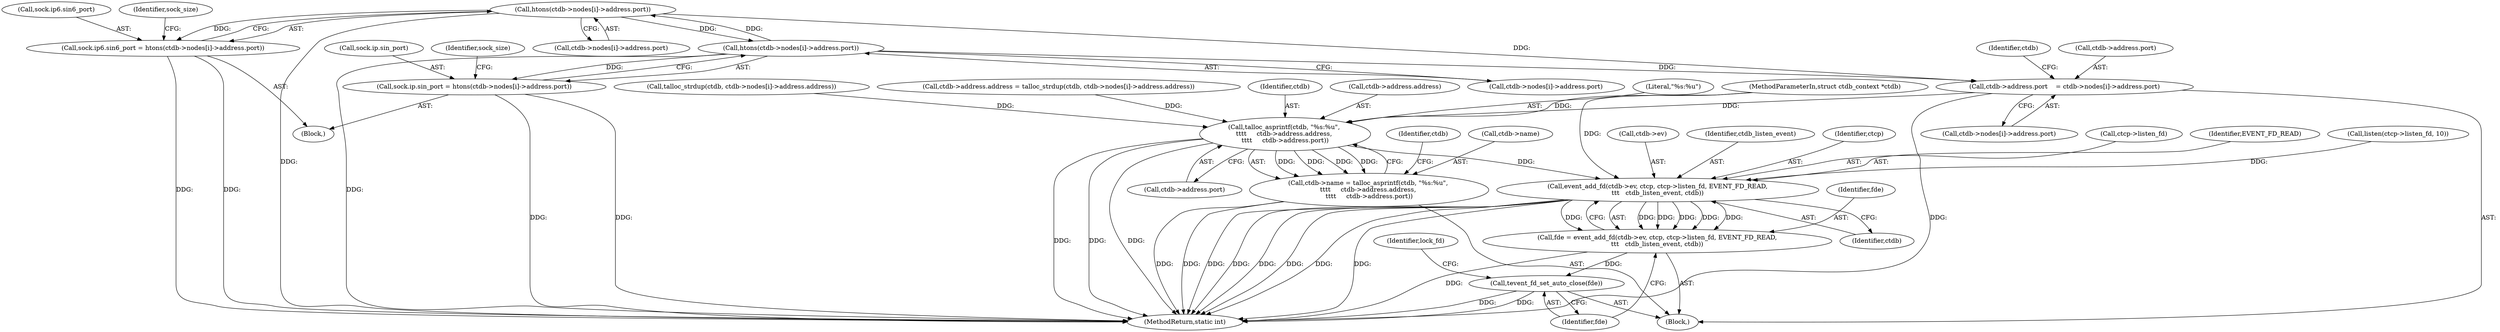 digraph "0_samba_b9b9f6738fba5c32e87cb9c36b358355b444fb9b@array" {
"1000280" [label="(Call,htons(ctdb->nodes[i]->address.port))"];
"1000256" [label="(Call,htons(ctdb->nodes[i]->address.port))"];
"1000280" [label="(Call,htons(ctdb->nodes[i]->address.port))"];
"1000250" [label="(Call,sock.ip.sin_port = htons(ctdb->nodes[i]->address.port))"];
"1000274" [label="(Call,sock.ip6.sin6_port = htons(ctdb->nodes[i]->address.port))"];
"1000395" [label="(Call,ctdb->address.port    = ctdb->nodes[i]->address.port)"];
"1000414" [label="(Call,talloc_asprintf(ctdb, \"%s:%u\", \n\t\t\t\t     ctdb->address.address, \n\t\t\t\t     ctdb->address.port))"];
"1000410" [label="(Call,ctdb->name = talloc_asprintf(ctdb, \"%s:%u\", \n\t\t\t\t     ctdb->address.address, \n\t\t\t\t     ctdb->address.port))"];
"1000470" [label="(Call,event_add_fd(ctdb->ev, ctcp, ctcp->listen_fd, EVENT_FD_READ,\n\t\t\t   ctdb_listen_event, ctdb))"];
"1000468" [label="(Call,fde = event_add_fd(ctdb->ev, ctcp, ctcp->listen_fd, EVENT_FD_READ,\n\t\t\t   ctdb_listen_event, ctdb))"];
"1000481" [label="(Call,tevent_fd_set_auto_close(fde))"];
"1000281" [label="(Call,ctdb->nodes[i]->address.port)"];
"1000103" [label="(MethodParameterIn,struct ctdb_context *ctdb)"];
"1000280" [label="(Call,htons(ctdb->nodes[i]->address.port))"];
"1000250" [label="(Call,sock.ip.sin_port = htons(ctdb->nodes[i]->address.port))"];
"1000267" [label="(Identifier,sock_size)"];
"1000429" [label="(Identifier,ctdb)"];
"1000248" [label="(Block,)"];
"1000484" [label="(Identifier,lock_fd)"];
"1000104" [label="(Block,)"];
"1000470" [label="(Call,event_add_fd(ctdb->ev, ctcp, ctcp->listen_fd, EVENT_FD_READ,\n\t\t\t   ctdb_listen_event, ctdb))"];
"1000471" [label="(Call,ctdb->ev)"];
"1000411" [label="(Call,ctdb->name)"];
"1000410" [label="(Call,ctdb->name = talloc_asprintf(ctdb, \"%s:%u\", \n\t\t\t\t     ctdb->address.address, \n\t\t\t\t     ctdb->address.port))"];
"1000412" [label="(Identifier,ctdb)"];
"1000479" [label="(Identifier,ctdb_listen_event)"];
"1000414" [label="(Call,talloc_asprintf(ctdb, \"%s:%u\", \n\t\t\t\t     ctdb->address.address, \n\t\t\t\t     ctdb->address.port))"];
"1000474" [label="(Identifier,ctcp)"];
"1000468" [label="(Call,fde = event_add_fd(ctdb->ev, ctcp, ctcp->listen_fd, EVENT_FD_READ,\n\t\t\t   ctdb_listen_event, ctdb))"];
"1000415" [label="(Identifier,ctdb)"];
"1000417" [label="(Call,ctdb->address.address)"];
"1000257" [label="(Call,ctdb->nodes[i]->address.port)"];
"1000396" [label="(Call,ctdb->address.port)"];
"1000401" [label="(Call,ctdb->nodes[i]->address.port)"];
"1000416" [label="(Literal,\"%s:%u\")"];
"1000481" [label="(Call,tevent_fd_set_auto_close(fde))"];
"1000275" [label="(Call,sock.ip6.sin6_port)"];
"1000482" [label="(Identifier,fde)"];
"1000291" [label="(Identifier,sock_size)"];
"1000384" [label="(Call,talloc_strdup(ctdb, ctdb->nodes[i]->address.address))"];
"1000395" [label="(Call,ctdb->address.port    = ctdb->nodes[i]->address.port)"];
"1000274" [label="(Call,sock.ip6.sin6_port = htons(ctdb->nodes[i]->address.port))"];
"1000475" [label="(Call,ctcp->listen_fd)"];
"1000256" [label="(Call,htons(ctdb->nodes[i]->address.port))"];
"1000503" [label="(MethodReturn,static int)"];
"1000378" [label="(Call,ctdb->address.address = talloc_strdup(ctdb, ctdb->nodes[i]->address.address))"];
"1000469" [label="(Identifier,fde)"];
"1000480" [label="(Identifier,ctdb)"];
"1000422" [label="(Call,ctdb->address.port)"];
"1000478" [label="(Identifier,EVENT_FD_READ)"];
"1000251" [label="(Call,sock.ip.sin_port)"];
"1000459" [label="(Call,listen(ctcp->listen_fd, 10))"];
"1000280" -> "1000274"  [label="AST: "];
"1000280" -> "1000281"  [label="CFG: "];
"1000281" -> "1000280"  [label="AST: "];
"1000274" -> "1000280"  [label="CFG: "];
"1000280" -> "1000503"  [label="DDG: "];
"1000280" -> "1000256"  [label="DDG: "];
"1000280" -> "1000274"  [label="DDG: "];
"1000256" -> "1000280"  [label="DDG: "];
"1000280" -> "1000395"  [label="DDG: "];
"1000256" -> "1000250"  [label="AST: "];
"1000256" -> "1000257"  [label="CFG: "];
"1000257" -> "1000256"  [label="AST: "];
"1000250" -> "1000256"  [label="CFG: "];
"1000256" -> "1000503"  [label="DDG: "];
"1000256" -> "1000250"  [label="DDG: "];
"1000256" -> "1000395"  [label="DDG: "];
"1000250" -> "1000248"  [label="AST: "];
"1000251" -> "1000250"  [label="AST: "];
"1000267" -> "1000250"  [label="CFG: "];
"1000250" -> "1000503"  [label="DDG: "];
"1000250" -> "1000503"  [label="DDG: "];
"1000274" -> "1000248"  [label="AST: "];
"1000275" -> "1000274"  [label="AST: "];
"1000291" -> "1000274"  [label="CFG: "];
"1000274" -> "1000503"  [label="DDG: "];
"1000274" -> "1000503"  [label="DDG: "];
"1000395" -> "1000104"  [label="AST: "];
"1000395" -> "1000401"  [label="CFG: "];
"1000396" -> "1000395"  [label="AST: "];
"1000401" -> "1000395"  [label="AST: "];
"1000412" -> "1000395"  [label="CFG: "];
"1000395" -> "1000503"  [label="DDG: "];
"1000395" -> "1000414"  [label="DDG: "];
"1000414" -> "1000410"  [label="AST: "];
"1000414" -> "1000422"  [label="CFG: "];
"1000415" -> "1000414"  [label="AST: "];
"1000416" -> "1000414"  [label="AST: "];
"1000417" -> "1000414"  [label="AST: "];
"1000422" -> "1000414"  [label="AST: "];
"1000410" -> "1000414"  [label="CFG: "];
"1000414" -> "1000503"  [label="DDG: "];
"1000414" -> "1000503"  [label="DDG: "];
"1000414" -> "1000503"  [label="DDG: "];
"1000414" -> "1000410"  [label="DDG: "];
"1000414" -> "1000410"  [label="DDG: "];
"1000414" -> "1000410"  [label="DDG: "];
"1000414" -> "1000410"  [label="DDG: "];
"1000384" -> "1000414"  [label="DDG: "];
"1000103" -> "1000414"  [label="DDG: "];
"1000378" -> "1000414"  [label="DDG: "];
"1000414" -> "1000470"  [label="DDG: "];
"1000410" -> "1000104"  [label="AST: "];
"1000411" -> "1000410"  [label="AST: "];
"1000429" -> "1000410"  [label="CFG: "];
"1000410" -> "1000503"  [label="DDG: "];
"1000410" -> "1000503"  [label="DDG: "];
"1000470" -> "1000468"  [label="AST: "];
"1000470" -> "1000480"  [label="CFG: "];
"1000471" -> "1000470"  [label="AST: "];
"1000474" -> "1000470"  [label="AST: "];
"1000475" -> "1000470"  [label="AST: "];
"1000478" -> "1000470"  [label="AST: "];
"1000479" -> "1000470"  [label="AST: "];
"1000480" -> "1000470"  [label="AST: "];
"1000468" -> "1000470"  [label="CFG: "];
"1000470" -> "1000503"  [label="DDG: "];
"1000470" -> "1000503"  [label="DDG: "];
"1000470" -> "1000503"  [label="DDG: "];
"1000470" -> "1000503"  [label="DDG: "];
"1000470" -> "1000503"  [label="DDG: "];
"1000470" -> "1000503"  [label="DDG: "];
"1000470" -> "1000468"  [label="DDG: "];
"1000470" -> "1000468"  [label="DDG: "];
"1000470" -> "1000468"  [label="DDG: "];
"1000470" -> "1000468"  [label="DDG: "];
"1000470" -> "1000468"  [label="DDG: "];
"1000470" -> "1000468"  [label="DDG: "];
"1000459" -> "1000470"  [label="DDG: "];
"1000103" -> "1000470"  [label="DDG: "];
"1000468" -> "1000104"  [label="AST: "];
"1000469" -> "1000468"  [label="AST: "];
"1000482" -> "1000468"  [label="CFG: "];
"1000468" -> "1000503"  [label="DDG: "];
"1000468" -> "1000481"  [label="DDG: "];
"1000481" -> "1000104"  [label="AST: "];
"1000481" -> "1000482"  [label="CFG: "];
"1000482" -> "1000481"  [label="AST: "];
"1000484" -> "1000481"  [label="CFG: "];
"1000481" -> "1000503"  [label="DDG: "];
"1000481" -> "1000503"  [label="DDG: "];
}
